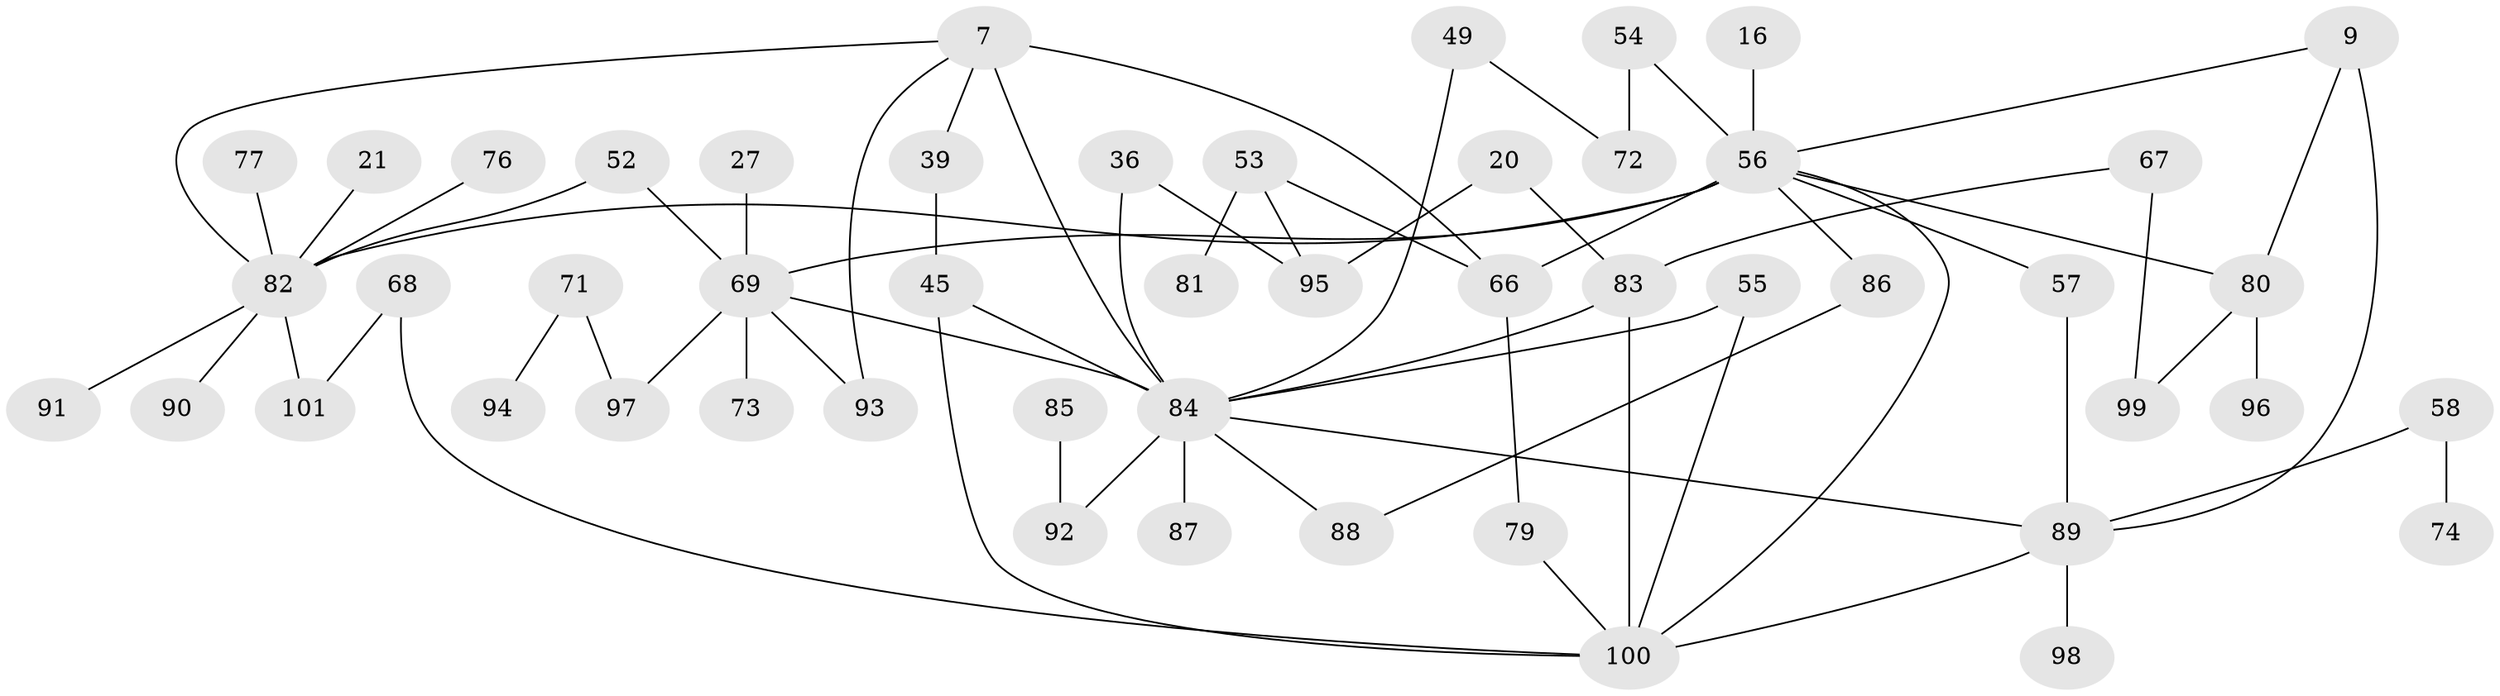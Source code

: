 // original degree distribution, {5: 0.04950495049504951, 4: 0.15841584158415842, 3: 0.1188118811881188, 6: 0.019801980198019802, 8: 0.019801980198019802, 1: 0.18811881188118812, 7: 0.019801980198019802, 2: 0.42574257425742573}
// Generated by graph-tools (version 1.1) at 2025/42/03/09/25 04:42:20]
// undirected, 50 vertices, 68 edges
graph export_dot {
graph [start="1"]
  node [color=gray90,style=filled];
  7;
  9;
  16;
  20;
  21;
  27;
  36;
  39;
  45;
  49;
  52;
  53;
  54;
  55;
  56 [super="+26+29+32+48+51"];
  57;
  58;
  66 [super="+24+34"];
  67;
  68;
  69 [super="+30+61+10+22+59"];
  71;
  72;
  73 [super="+47"];
  74;
  76 [super="+33"];
  77;
  79;
  80;
  81;
  82 [super="+13+50"];
  83 [super="+78+19"];
  84 [super="+5+70+75+65+40"];
  85;
  86;
  87;
  88;
  89 [super="+8+63"];
  90 [super="+43"];
  91;
  92 [super="+6"];
  93;
  94;
  95 [super="+44"];
  96;
  97 [super="+46"];
  98;
  99;
  100 [super="+64+60+62"];
  101 [super="+42"];
  7 -- 39;
  7 -- 93;
  7 -- 84 [weight=3];
  7 -- 66;
  7 -- 82 [weight=2];
  9 -- 89 [weight=3];
  9 -- 80;
  9 -- 56;
  16 -- 56;
  20 -- 95;
  20 -- 83;
  21 -- 82;
  27 -- 69 [weight=2];
  36 -- 95;
  36 -- 84;
  39 -- 45;
  45 -- 84 [weight=2];
  45 -- 100;
  49 -- 72;
  49 -- 84;
  52 -- 69;
  52 -- 82;
  53 -- 66;
  53 -- 81;
  53 -- 95 [weight=2];
  54 -- 72;
  54 -- 56;
  55 -- 84;
  55 -- 100;
  56 -- 57;
  56 -- 66;
  56 -- 82 [weight=2];
  56 -- 100;
  56 -- 69 [weight=2];
  56 -- 80;
  56 -- 86;
  57 -- 89;
  58 -- 74;
  58 -- 89;
  66 -- 79;
  67 -- 99;
  67 -- 83;
  68 -- 101;
  68 -- 100;
  69 -- 84 [weight=4];
  69 -- 93;
  69 -- 97;
  69 -- 73;
  71 -- 94;
  71 -- 97;
  76 -- 82;
  77 -- 82;
  79 -- 100;
  80 -- 96;
  80 -- 99;
  82 -- 91;
  82 -- 101;
  82 -- 90;
  83 -- 84 [weight=2];
  83 -- 100;
  84 -- 88;
  84 -- 92;
  84 -- 87 [weight=2];
  84 -- 89 [weight=3];
  85 -- 92;
  86 -- 88;
  89 -- 98;
  89 -- 100;
}
